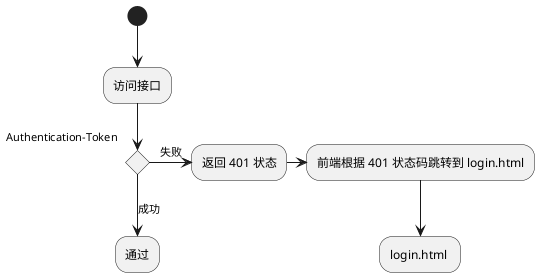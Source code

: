 @startuml 访问验证过程
(*) --> "访问接口"
if "Authentication-Token" then
    --> [成功] "通过"
else
    -right-> [失败] "返回 401 状态"
    -right-> "前端根据 401 状态码跳转到 login.html"
    --> "login.html "
endif
@enduml